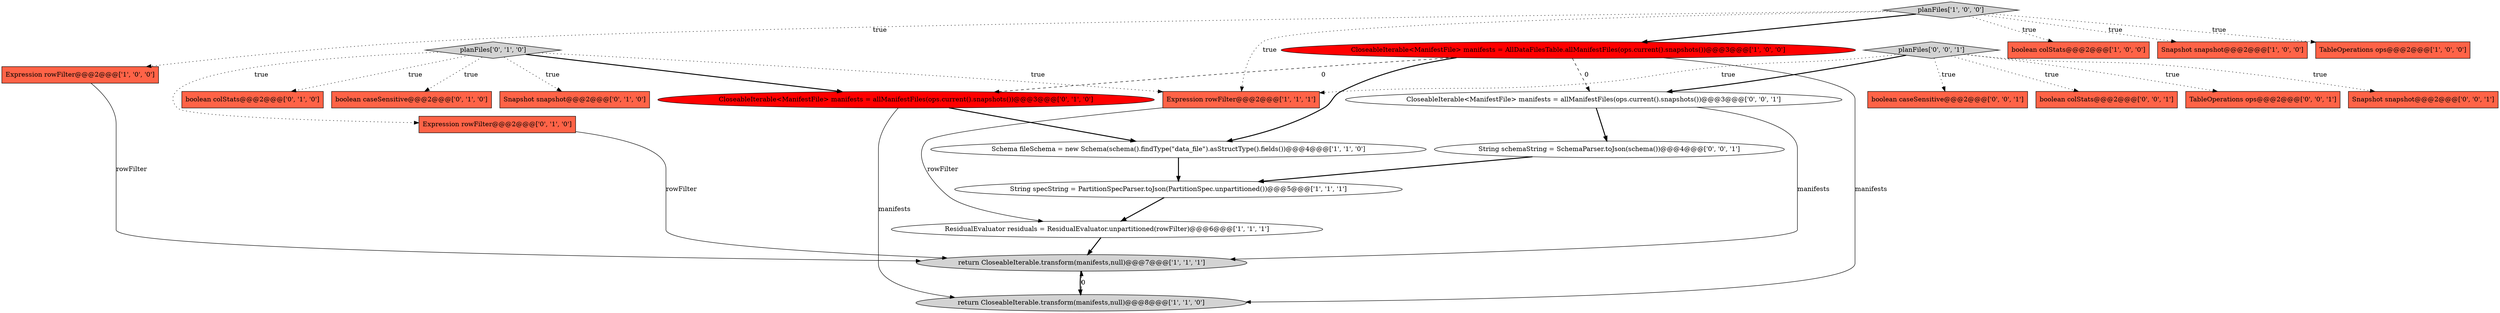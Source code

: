 digraph {
14 [style = filled, label = "boolean caseSensitive@@@2@@@['0', '1', '0']", fillcolor = tomato, shape = box image = "AAA0AAABBB2BBB"];
11 [style = filled, label = "Expression rowFilter@@@2@@@['1', '1', '1']", fillcolor = tomato, shape = box image = "AAA0AAABBB1BBB"];
10 [style = filled, label = "boolean colStats@@@2@@@['1', '0', '0']", fillcolor = tomato, shape = box image = "AAA0AAABBB1BBB"];
0 [style = filled, label = "CloseableIterable<ManifestFile> manifests = AllDataFilesTable.allManifestFiles(ops.current().snapshots())@@@3@@@['1', '0', '0']", fillcolor = red, shape = ellipse image = "AAA1AAABBB1BBB"];
8 [style = filled, label = "planFiles['1', '0', '0']", fillcolor = lightgray, shape = diamond image = "AAA0AAABBB1BBB"];
16 [style = filled, label = "Snapshot snapshot@@@2@@@['0', '1', '0']", fillcolor = tomato, shape = box image = "AAA0AAABBB2BBB"];
9 [style = filled, label = "Expression rowFilter@@@2@@@['1', '0', '0']", fillcolor = tomato, shape = box image = "AAA0AAABBB1BBB"];
15 [style = filled, label = "CloseableIterable<ManifestFile> manifests = allManifestFiles(ops.current().snapshots())@@@3@@@['0', '1', '0']", fillcolor = red, shape = ellipse image = "AAA1AAABBB2BBB"];
21 [style = filled, label = "boolean caseSensitive@@@2@@@['0', '0', '1']", fillcolor = tomato, shape = box image = "AAA0AAABBB3BBB"];
12 [style = filled, label = "boolean colStats@@@2@@@['0', '1', '0']", fillcolor = tomato, shape = box image = "AAA0AAABBB2BBB"];
13 [style = filled, label = "Expression rowFilter@@@2@@@['0', '1', '0']", fillcolor = tomato, shape = box image = "AAA0AAABBB2BBB"];
5 [style = filled, label = "return CloseableIterable.transform(manifests,null)@@@8@@@['1', '1', '0']", fillcolor = lightgray, shape = ellipse image = "AAA0AAABBB1BBB"];
6 [style = filled, label = "return CloseableIterable.transform(manifests,null)@@@7@@@['1', '1', '1']", fillcolor = lightgray, shape = ellipse image = "AAA0AAABBB1BBB"];
22 [style = filled, label = "CloseableIterable<ManifestFile> manifests = allManifestFiles(ops.current().snapshots())@@@3@@@['0', '0', '1']", fillcolor = white, shape = ellipse image = "AAA0AAABBB3BBB"];
24 [style = filled, label = "String schemaString = SchemaParser.toJson(schema())@@@4@@@['0', '0', '1']", fillcolor = white, shape = ellipse image = "AAA0AAABBB3BBB"];
20 [style = filled, label = "boolean colStats@@@2@@@['0', '0', '1']", fillcolor = tomato, shape = box image = "AAA0AAABBB3BBB"];
3 [style = filled, label = "Snapshot snapshot@@@2@@@['1', '0', '0']", fillcolor = tomato, shape = box image = "AAA0AAABBB1BBB"];
18 [style = filled, label = "TableOperations ops@@@2@@@['0', '0', '1']", fillcolor = tomato, shape = box image = "AAA0AAABBB3BBB"];
7 [style = filled, label = "ResidualEvaluator residuals = ResidualEvaluator.unpartitioned(rowFilter)@@@6@@@['1', '1', '1']", fillcolor = white, shape = ellipse image = "AAA0AAABBB1BBB"];
23 [style = filled, label = "planFiles['0', '0', '1']", fillcolor = lightgray, shape = diamond image = "AAA0AAABBB3BBB"];
19 [style = filled, label = "Snapshot snapshot@@@2@@@['0', '0', '1']", fillcolor = tomato, shape = box image = "AAA0AAABBB3BBB"];
1 [style = filled, label = "Schema fileSchema = new Schema(schema().findType(\"data_file\").asStructType().fields())@@@4@@@['1', '1', '0']", fillcolor = white, shape = ellipse image = "AAA0AAABBB1BBB"];
17 [style = filled, label = "planFiles['0', '1', '0']", fillcolor = lightgray, shape = diamond image = "AAA0AAABBB2BBB"];
2 [style = filled, label = "TableOperations ops@@@2@@@['1', '0', '0']", fillcolor = tomato, shape = box image = "AAA0AAABBB1BBB"];
4 [style = filled, label = "String specString = PartitionSpecParser.toJson(PartitionSpec.unpartitioned())@@@5@@@['1', '1', '1']", fillcolor = white, shape = ellipse image = "AAA0AAABBB1BBB"];
1->4 [style = bold, label=""];
11->7 [style = solid, label="rowFilter"];
8->2 [style = dotted, label="true"];
22->6 [style = solid, label="manifests"];
9->6 [style = solid, label="rowFilter"];
23->21 [style = dotted, label="true"];
0->5 [style = solid, label="manifests"];
17->11 [style = dotted, label="true"];
17->14 [style = dotted, label="true"];
0->15 [style = dashed, label="0"];
23->19 [style = dotted, label="true"];
8->10 [style = dotted, label="true"];
0->22 [style = dashed, label="0"];
8->3 [style = dotted, label="true"];
4->7 [style = bold, label=""];
17->16 [style = dotted, label="true"];
8->0 [style = bold, label=""];
6->5 [style = bold, label=""];
23->20 [style = dotted, label="true"];
24->4 [style = bold, label=""];
23->22 [style = bold, label=""];
23->18 [style = dotted, label="true"];
5->6 [style = dashed, label="0"];
17->12 [style = dotted, label="true"];
0->1 [style = bold, label=""];
7->6 [style = bold, label=""];
17->15 [style = bold, label=""];
8->11 [style = dotted, label="true"];
13->6 [style = solid, label="rowFilter"];
8->9 [style = dotted, label="true"];
22->24 [style = bold, label=""];
17->13 [style = dotted, label="true"];
15->5 [style = solid, label="manifests"];
15->1 [style = bold, label=""];
23->11 [style = dotted, label="true"];
}
